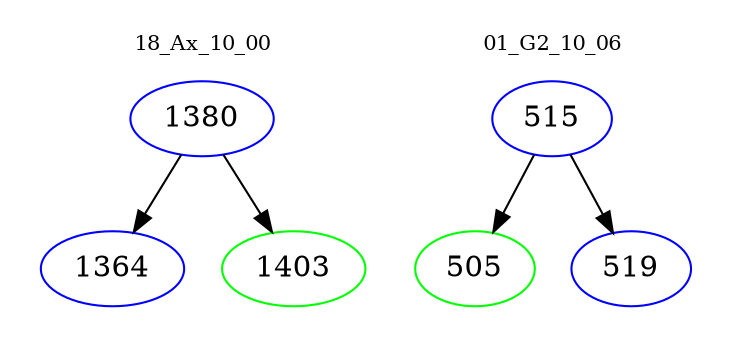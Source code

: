 digraph{
subgraph cluster_0 {
color = white
label = "18_Ax_10_00";
fontsize=10;
T0_1380 [label="1380", color="blue"]
T0_1380 -> T0_1364 [color="black"]
T0_1364 [label="1364", color="blue"]
T0_1380 -> T0_1403 [color="black"]
T0_1403 [label="1403", color="green"]
}
subgraph cluster_1 {
color = white
label = "01_G2_10_06";
fontsize=10;
T1_515 [label="515", color="blue"]
T1_515 -> T1_505 [color="black"]
T1_505 [label="505", color="green"]
T1_515 -> T1_519 [color="black"]
T1_519 [label="519", color="blue"]
}
}
